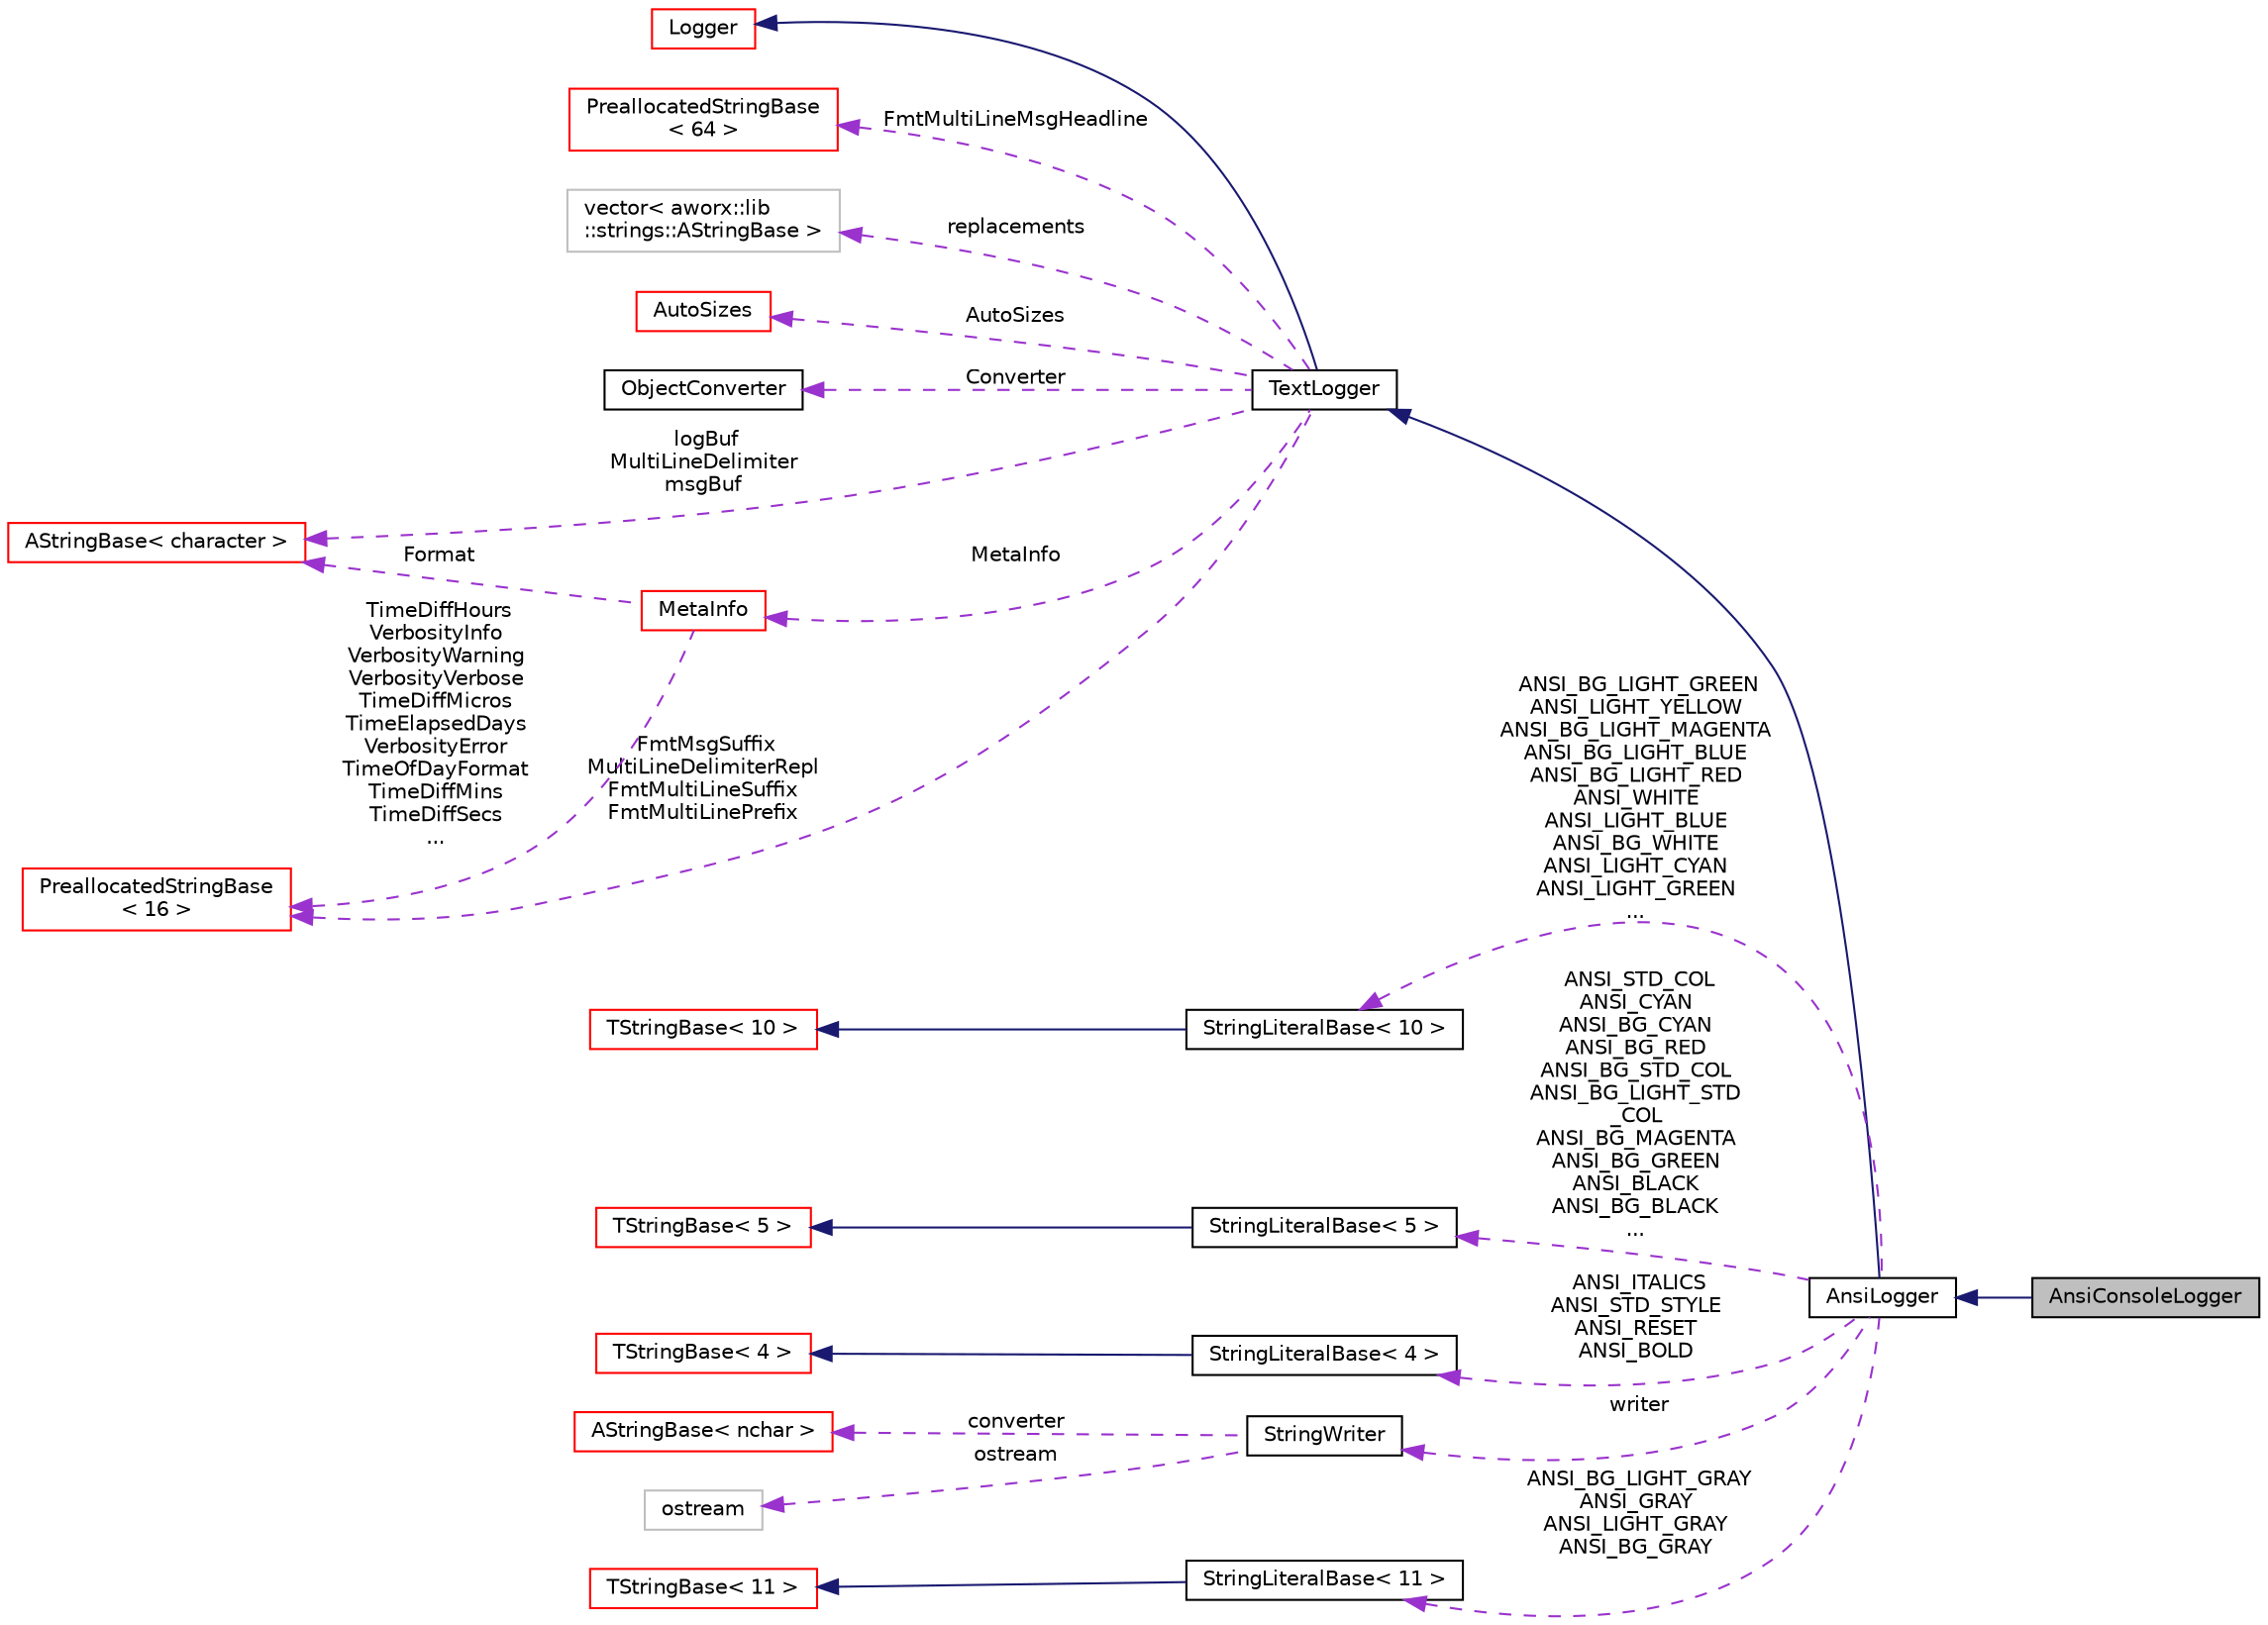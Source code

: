 digraph "AnsiConsoleLogger"
{
  edge [fontname="Helvetica",fontsize="10",labelfontname="Helvetica",labelfontsize="10"];
  node [fontname="Helvetica",fontsize="10",shape=record];
  rankdir="LR";
  Node6 [label="AnsiConsoleLogger",height=0.2,width=0.4,color="black", fillcolor="grey75", style="filled", fontcolor="black"];
  Node7 -> Node6 [dir="back",color="midnightblue",fontsize="10",style="solid",fontname="Helvetica"];
  Node7 [label="AnsiLogger",height=0.2,width=0.4,color="black", fillcolor="white", style="filled",URL="$classaworx_1_1lib_1_1lox_1_1loggers_1_1AnsiLogger.html"];
  Node8 -> Node7 [dir="back",color="midnightblue",fontsize="10",style="solid",fontname="Helvetica"];
  Node8 [label="TextLogger",height=0.2,width=0.4,color="black", fillcolor="white", style="filled",URL="$classaworx_1_1lib_1_1lox_1_1core_1_1textlogger_1_1TextLogger.html"];
  Node9 -> Node8 [dir="back",color="midnightblue",fontsize="10",style="solid",fontname="Helvetica"];
  Node9 [label="Logger",height=0.2,width=0.4,color="red", fillcolor="white", style="filled",URL="$classaworx_1_1lib_1_1lox_1_1core_1_1Logger.html"];
  Node14 -> Node8 [dir="back",color="darkorchid3",fontsize="10",style="dashed",label=" FmtMultiLineMsgHeadline" ,fontname="Helvetica"];
  Node14 [label="PreallocatedStringBase\l\< 64 \>",height=0.2,width=0.4,color="red", fillcolor="white", style="filled",URL="$classaworx_1_1lib_1_1strings_1_1PreallocatedStringBase.html"];
  Node28 -> Node8 [dir="back",color="darkorchid3",fontsize="10",style="dashed",label=" replacements" ,fontname="Helvetica"];
  Node28 [label="vector\< aworx::lib\l::strings::AStringBase \>",height=0.2,width=0.4,color="grey75", fillcolor="white", style="filled"];
  Node30 -> Node8 [dir="back",color="darkorchid3",fontsize="10",style="dashed",label=" AutoSizes" ,fontname="Helvetica"];
  Node30 [label="AutoSizes",height=0.2,width=0.4,color="red", fillcolor="white", style="filled",URL="$classaworx_1_1lib_1_1strings_1_1util_1_1AutoSizes.html"];
  Node32 -> Node8 [dir="back",color="darkorchid3",fontsize="10",style="dashed",label=" Converter" ,fontname="Helvetica"];
  Node32 [label="ObjectConverter",height=0.2,width=0.4,color="black", fillcolor="white", style="filled",URL="$classaworx_1_1lib_1_1lox_1_1core_1_1textlogger_1_1ObjectConverter.html"];
  Node33 -> Node8 [dir="back",color="darkorchid3",fontsize="10",style="dashed",label=" MetaInfo" ,fontname="Helvetica"];
  Node33 [label="MetaInfo",height=0.2,width=0.4,color="red", fillcolor="white", style="filled",URL="$classaworx_1_1lib_1_1lox_1_1core_1_1textlogger_1_1MetaInfo.html"];
  Node36 -> Node33 [dir="back",color="darkorchid3",fontsize="10",style="dashed",label=" Format" ,fontname="Helvetica"];
  Node36 [label="AStringBase\< character \>",height=0.2,width=0.4,color="red", fillcolor="white", style="filled",URL="$classaworx_1_1lib_1_1strings_1_1AStringBase.html"];
  Node39 -> Node33 [dir="back",color="darkorchid3",fontsize="10",style="dashed",label=" TimeDiffHours\nVerbosityInfo\nVerbosityWarning\nVerbosityVerbose\nTimeDiffMicros\nTimeElapsedDays\nVerbosityError\nTimeOfDayFormat\nTimeDiffMins\nTimeDiffSecs\n..." ,fontname="Helvetica"];
  Node39 [label="PreallocatedStringBase\l\< 16 \>",height=0.2,width=0.4,color="red", fillcolor="white", style="filled",URL="$classaworx_1_1lib_1_1strings_1_1PreallocatedStringBase.html"];
  Node36 -> Node8 [dir="back",color="darkorchid3",fontsize="10",style="dashed",label=" logBuf\nMultiLineDelimiter\nmsgBuf" ,fontname="Helvetica"];
  Node39 -> Node8 [dir="back",color="darkorchid3",fontsize="10",style="dashed",label=" FmtMsgSuffix\nMultiLineDelimiterRepl\nFmtMultiLineSuffix\nFmtMultiLinePrefix" ,fontname="Helvetica"];
  Node41 -> Node7 [dir="back",color="darkorchid3",fontsize="10",style="dashed",label=" ANSI_BG_LIGHT_GREEN\nANSI_LIGHT_YELLOW\nANSI_BG_LIGHT_MAGENTA\nANSI_BG_LIGHT_BLUE\nANSI_BG_LIGHT_RED\nANSI_WHITE\nANSI_LIGHT_BLUE\nANSI_BG_WHITE\nANSI_LIGHT_CYAN\nANSI_LIGHT_GREEN\n..." ,fontname="Helvetica"];
  Node41 [label="StringLiteralBase\< 10 \>",height=0.2,width=0.4,color="black", fillcolor="white", style="filled",URL="$classaworx_1_1lib_1_1strings_1_1StringLiteralBase.html"];
  Node42 -> Node41 [dir="back",color="midnightblue",fontsize="10",style="solid",fontname="Helvetica"];
  Node42 [label="TStringBase\< 10 \>",height=0.2,width=0.4,color="red", fillcolor="white", style="filled",URL="$classaworx_1_1lib_1_1strings_1_1TStringBase.html"];
  Node43 -> Node7 [dir="back",color="darkorchid3",fontsize="10",style="dashed",label=" ANSI_STD_COL\nANSI_CYAN\nANSI_BG_CYAN\nANSI_BG_RED\nANSI_BG_STD_COL\nANSI_BG_LIGHT_STD\l_COL\nANSI_BG_MAGENTA\nANSI_BG_GREEN\nANSI_BLACK\nANSI_BG_BLACK\n..." ,fontname="Helvetica"];
  Node43 [label="StringLiteralBase\< 5 \>",height=0.2,width=0.4,color="black", fillcolor="white", style="filled",URL="$classaworx_1_1lib_1_1strings_1_1StringLiteralBase.html"];
  Node44 -> Node43 [dir="back",color="midnightblue",fontsize="10",style="solid",fontname="Helvetica"];
  Node44 [label="TStringBase\< 5 \>",height=0.2,width=0.4,color="red", fillcolor="white", style="filled",URL="$classaworx_1_1lib_1_1strings_1_1TStringBase.html"];
  Node45 -> Node7 [dir="back",color="darkorchid3",fontsize="10",style="dashed",label=" ANSI_ITALICS\nANSI_STD_STYLE\nANSI_RESET\nANSI_BOLD" ,fontname="Helvetica"];
  Node45 [label="StringLiteralBase\< 4 \>",height=0.2,width=0.4,color="black", fillcolor="white", style="filled",URL="$classaworx_1_1lib_1_1strings_1_1StringLiteralBase.html"];
  Node46 -> Node45 [dir="back",color="midnightblue",fontsize="10",style="solid",fontname="Helvetica"];
  Node46 [label="TStringBase\< 4 \>",height=0.2,width=0.4,color="red", fillcolor="white", style="filled",URL="$classaworx_1_1lib_1_1strings_1_1TStringBase.html"];
  Node47 -> Node7 [dir="back",color="darkorchid3",fontsize="10",style="dashed",label=" writer" ,fontname="Helvetica"];
  Node47 [label="StringWriter",height=0.2,width=0.4,color="black", fillcolor="white", style="filled",URL="$classaworx_1_1lib_1_1strings_1_1util_1_1StringWriter.html"];
  Node48 -> Node47 [dir="back",color="darkorchid3",fontsize="10",style="dashed",label=" converter" ,fontname="Helvetica"];
  Node48 [label="AStringBase\< nchar \>",height=0.2,width=0.4,color="red", fillcolor="white", style="filled",URL="$classaworx_1_1lib_1_1strings_1_1AStringBase.html"];
  Node49 -> Node47 [dir="back",color="darkorchid3",fontsize="10",style="dashed",label=" ostream" ,fontname="Helvetica"];
  Node49 [label="ostream",height=0.2,width=0.4,color="grey75", fillcolor="white", style="filled",tooltip="STL class. "];
  Node53 -> Node7 [dir="back",color="darkorchid3",fontsize="10",style="dashed",label=" ANSI_BG_LIGHT_GRAY\nANSI_GRAY\nANSI_LIGHT_GRAY\nANSI_BG_GRAY" ,fontname="Helvetica"];
  Node53 [label="StringLiteralBase\< 11 \>",height=0.2,width=0.4,color="black", fillcolor="white", style="filled",URL="$classaworx_1_1lib_1_1strings_1_1StringLiteralBase.html"];
  Node54 -> Node53 [dir="back",color="midnightblue",fontsize="10",style="solid",fontname="Helvetica"];
  Node54 [label="TStringBase\< 11 \>",height=0.2,width=0.4,color="red", fillcolor="white", style="filled",URL="$classaworx_1_1lib_1_1strings_1_1TStringBase.html"];
}
